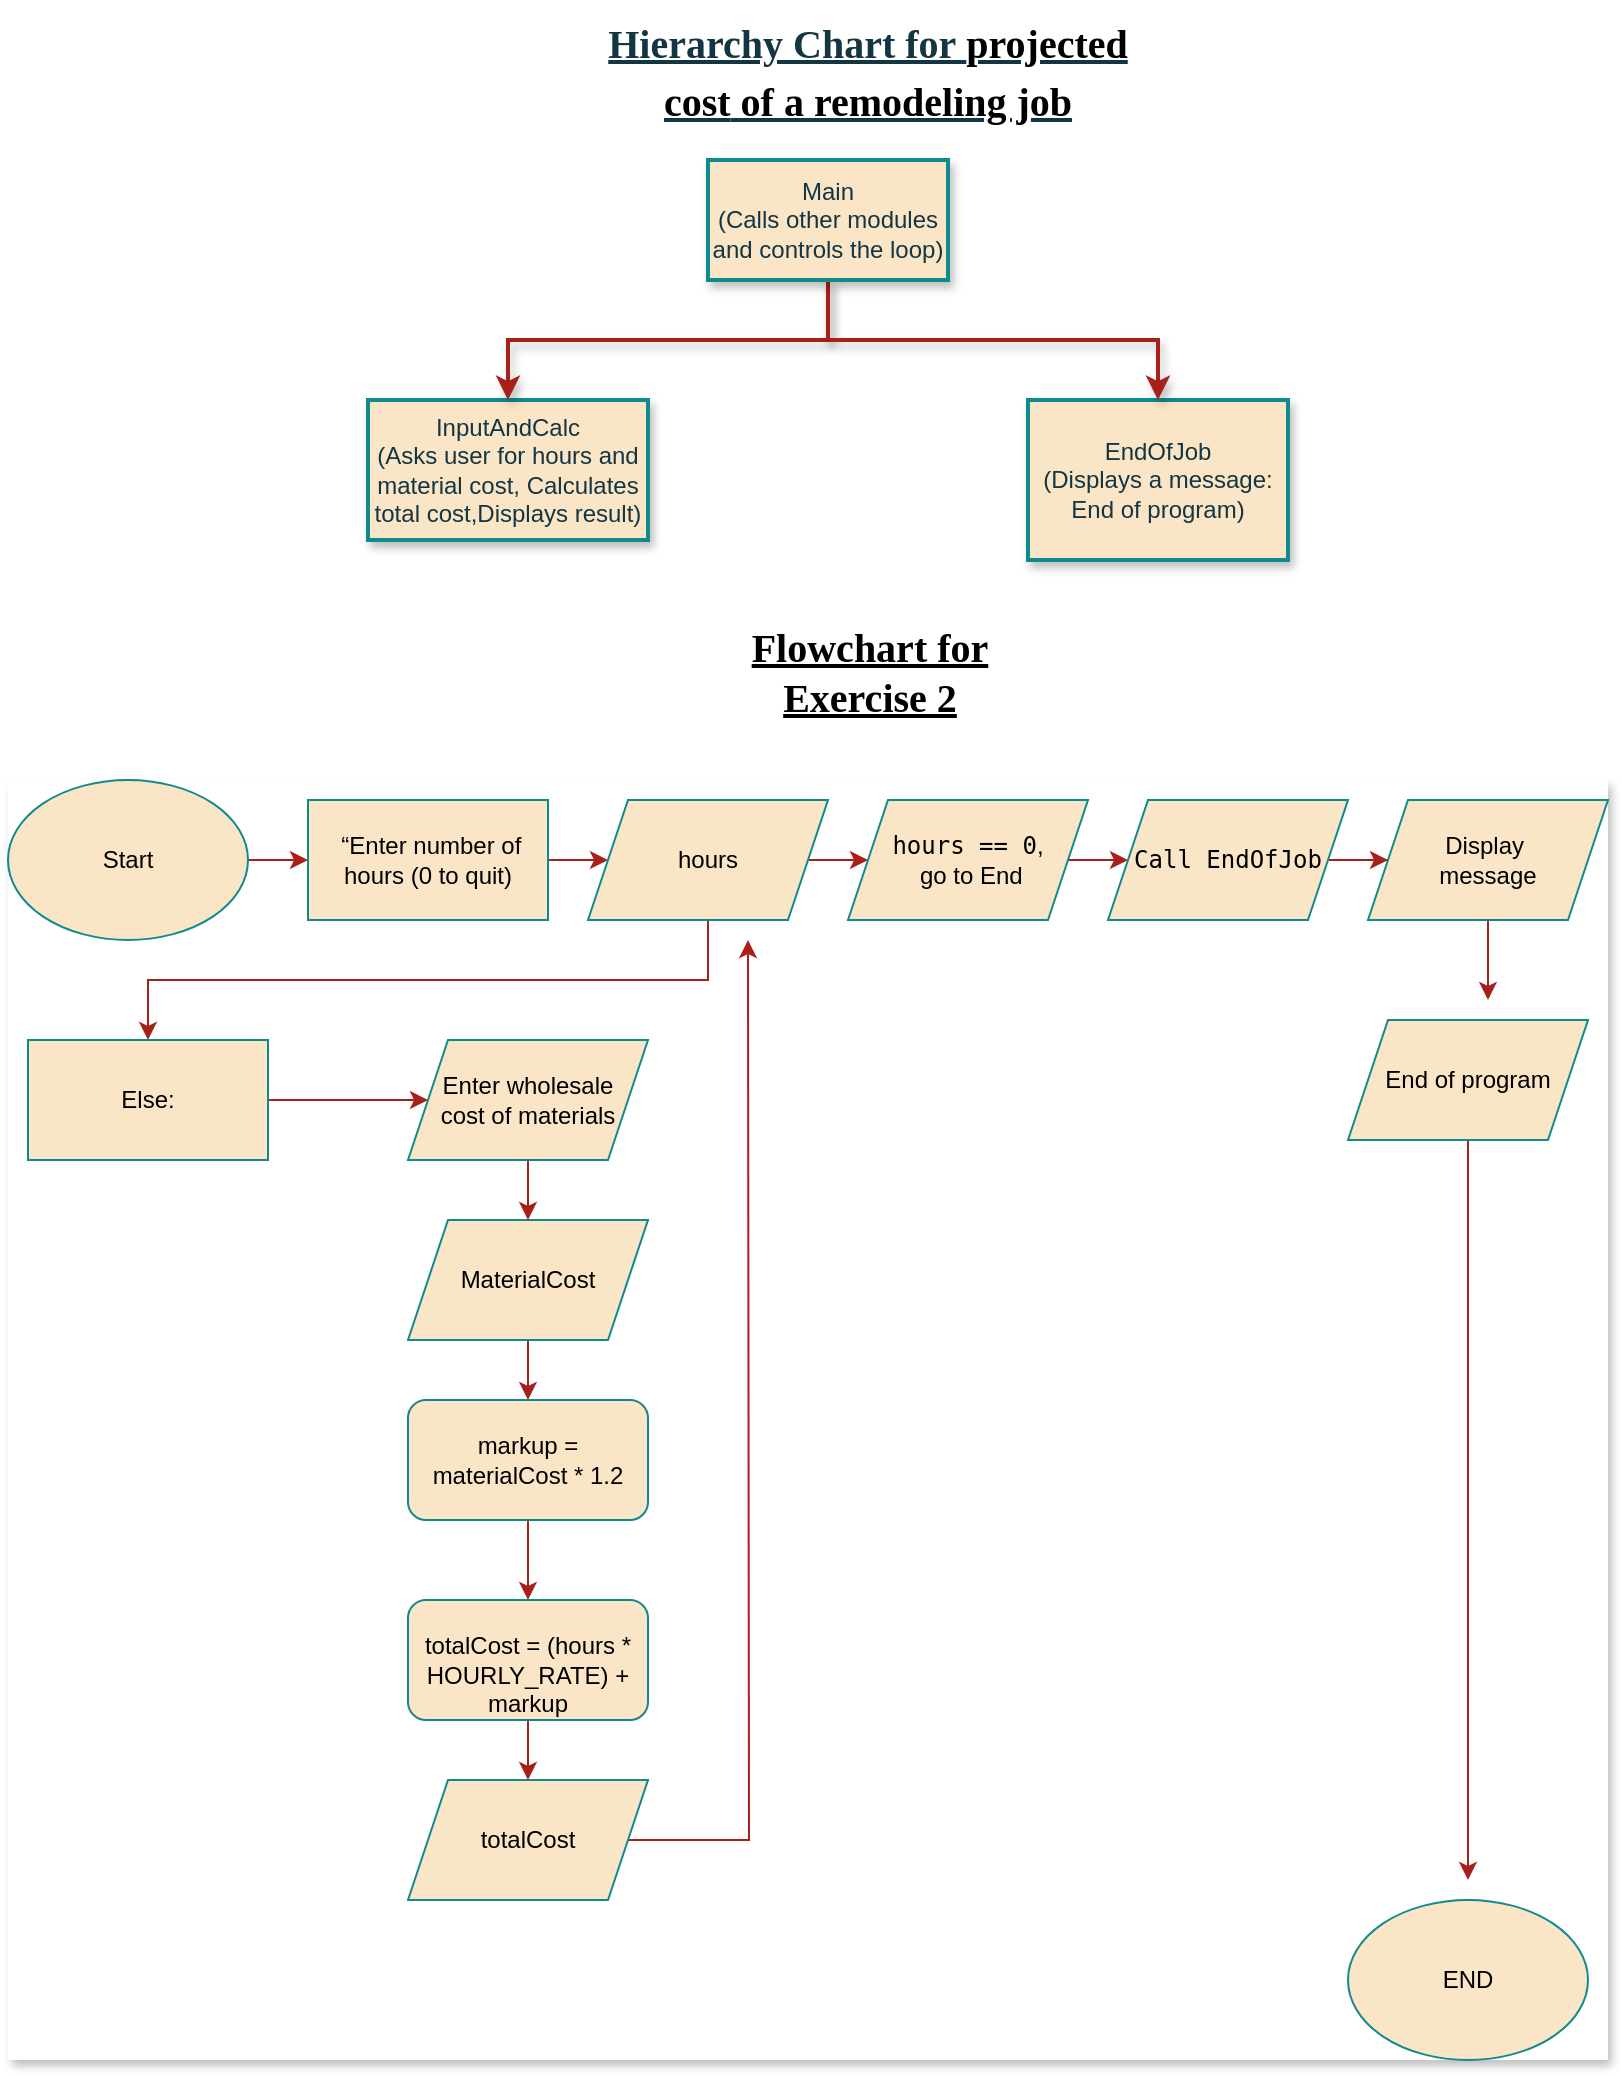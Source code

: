 <mxfile version="27.0.9">
  <diagram name="Page-1" id="I-pt9Av2_aDahlnVpOj2">
    <mxGraphModel dx="1965" dy="1290" grid="1" gridSize="10" guides="1" tooltips="1" connect="1" arrows="1" fold="1" page="1" pageScale="1" pageWidth="850" pageHeight="1100" math="0" shadow="0">
      <root>
        <mxCell id="0" />
        <mxCell id="1" parent="0" />
        <mxCell id="CatL-ISoqCH31tLuqbRx-6" value="&lt;h1 style=&quot;margin-top: 0px;&quot;&gt;&lt;font style=&quot;font-size: 20px;&quot; face=&quot;Times New Roman&quot;&gt;&lt;u&gt;Hierarchy Chart for&amp;nbsp;&lt;strong style=&quot;background-color: transparent; color: light-dark(rgb(0, 0, 0), rgb(255, 255, 255));&quot; data-end=&quot;209&quot; data-start=&quot;191&quot;&gt;projected cost&lt;/strong&gt;&lt;span style=&quot;background-color: transparent; color: light-dark(rgb(0, 0, 0), rgb(255, 255, 255));&quot;&gt; of a remodeling job&lt;/span&gt;&lt;/u&gt;&lt;/font&gt;&lt;/h1&gt;&lt;p&gt;&lt;br&gt;&lt;/p&gt;" style="text;html=1;whiteSpace=wrap;overflow=hidden;rounded=0;align=center;labelBackgroundColor=none;fontColor=#143642;" vertex="1" parent="1">
          <mxGeometry x="310" width="280" height="120" as="geometry" />
        </mxCell>
        <mxCell id="CatL-ISoqCH31tLuqbRx-9" value="Z" style="group;labelBackgroundColor=none;fontColor=#143642;" vertex="1" connectable="0" parent="1">
          <mxGeometry x="200" y="80" width="460" height="200" as="geometry" />
        </mxCell>
        <mxCell id="CatL-ISoqCH31tLuqbRx-1" value="EndOfJob&#xa;(Displays a message: End of program)" style="rounded=0;whiteSpace=wrap;fillColor=#FAE5C7;strokeColor=#0F8B8D;strokeWidth=2;shadow=1;labelBackgroundColor=none;fontColor=#143642;" vertex="1" parent="CatL-ISoqCH31tLuqbRx-9">
          <mxGeometry x="330" y="120" width="130" height="80" as="geometry" />
        </mxCell>
        <mxCell id="CatL-ISoqCH31tLuqbRx-2" value=" InputAndCalc &#xa;(Asks user for hours and material cost, Calculates total cost,Displays result)" style="rounded=0;whiteSpace=wrap;fillColor=#FAE5C7;strokeColor=#0F8B8D;strokeWidth=2;shadow=1;labelBackgroundColor=none;fontColor=#143642;" vertex="1" parent="CatL-ISoqCH31tLuqbRx-9">
          <mxGeometry y="120" width="140" height="70" as="geometry" />
        </mxCell>
        <mxCell id="CatL-ISoqCH31tLuqbRx-4" value="" style="edgeStyle=orthogonalEdgeStyle;rounded=0;orthogonalLoop=1;jettySize=auto;exitX=0.5;exitY=1;exitDx=0;exitDy=0;entryX=0.5;entryY=0;entryDx=0;entryDy=0;strokeColor=#A8201A;strokeWidth=2;shadow=1;labelBackgroundColor=none;fontColor=default;" edge="1" parent="CatL-ISoqCH31tLuqbRx-9" source="CatL-ISoqCH31tLuqbRx-3" target="CatL-ISoqCH31tLuqbRx-2">
          <mxGeometry relative="1" as="geometry" />
        </mxCell>
        <mxCell id="CatL-ISoqCH31tLuqbRx-5" value="" style="edgeStyle=orthogonalEdgeStyle;rounded=0;orthogonalLoop=1;jettySize=auto;exitX=0.5;exitY=1;exitDx=0;exitDy=0;strokeColor=#A8201A;strokeWidth=2;shadow=1;labelBackgroundColor=none;fontColor=default;" edge="1" parent="CatL-ISoqCH31tLuqbRx-9" source="CatL-ISoqCH31tLuqbRx-3" target="CatL-ISoqCH31tLuqbRx-1">
          <mxGeometry relative="1" as="geometry" />
        </mxCell>
        <mxCell id="CatL-ISoqCH31tLuqbRx-3" value="Main&#xa;(Calls other modules and controls the loop)" style="rounded=0;whiteSpace=wrap;fillColor=#FAE5C7;strokeColor=#0F8B8D;strokeWidth=2;shadow=1;labelBackgroundColor=none;fontColor=#143642;" vertex="1" parent="CatL-ISoqCH31tLuqbRx-9">
          <mxGeometry x="170" width="120" height="60" as="geometry" />
        </mxCell>
        <mxCell id="CatL-ISoqCH31tLuqbRx-10" value="&lt;h2 style=&quot;color: rgb(0, 0, 0); text-align: center;&quot;&gt;&lt;font style=&quot;font-size: 20px;&quot; face=&quot;Times New Roman&quot;&gt;&lt;u&gt;Flowchart for Exercise 2&lt;/u&gt;&lt;/font&gt;&lt;/h2&gt;" style="text;html=1;whiteSpace=wrap;overflow=hidden;rounded=0;fontColor=#143642;" vertex="1" parent="1">
          <mxGeometry x="360" y="290" width="180" height="120" as="geometry" />
        </mxCell>
        <mxCell id="CatL-ISoqCH31tLuqbRx-70" value="A" style="group;strokeWidth=2;shadow=1;rounded=0;fontStyle=0;textShadow=1;fillColor=default;fontColor=default;" vertex="1" connectable="0" parent="1">
          <mxGeometry x="20" y="390" width="800" height="640" as="geometry" />
        </mxCell>
        <mxCell id="CatL-ISoqCH31tLuqbRx-66" style="edgeStyle=orthogonalEdgeStyle;rounded=0;orthogonalLoop=1;jettySize=auto;html=1;exitX=1;exitY=0.5;exitDx=0;exitDy=0;entryX=0;entryY=0.5;entryDx=0;entryDy=0;strokeColor=#A8201A;fontColor=default;fillColor=#FAE5C7;fontStyle=0" edge="1" parent="CatL-ISoqCH31tLuqbRx-70" source="CatL-ISoqCH31tLuqbRx-11" target="CatL-ISoqCH31tLuqbRx-14">
          <mxGeometry relative="1" as="geometry" />
        </mxCell>
        <mxCell id="CatL-ISoqCH31tLuqbRx-11" value="Start" style="ellipse;whiteSpace=wrap;html=1;strokeColor=#0F8B8D;fontColor=default;fillColor=#FAE5C7;fontStyle=0" vertex="1" parent="CatL-ISoqCH31tLuqbRx-70">
          <mxGeometry width="120" height="80" as="geometry" />
        </mxCell>
        <mxCell id="CatL-ISoqCH31tLuqbRx-42" style="edgeStyle=orthogonalEdgeStyle;rounded=0;orthogonalLoop=1;jettySize=auto;html=1;exitX=1;exitY=0.5;exitDx=0;exitDy=0;entryX=0;entryY=0.5;entryDx=0;entryDy=0;strokeColor=#A8201A;fontColor=default;fillColor=#FAE5C7;fontStyle=0" edge="1" parent="CatL-ISoqCH31tLuqbRx-70" source="CatL-ISoqCH31tLuqbRx-14" target="CatL-ISoqCH31tLuqbRx-15">
          <mxGeometry relative="1" as="geometry" />
        </mxCell>
        <mxCell id="CatL-ISoqCH31tLuqbRx-14" value="&amp;nbsp;“Enter number of hours (0 to quit)" style="rounded=0;whiteSpace=wrap;html=1;strokeColor=#0F8B8D;fontColor=default;fillColor=#FAE5C7;fontStyle=0" vertex="1" parent="CatL-ISoqCH31tLuqbRx-70">
          <mxGeometry x="150" y="10" width="120" height="60" as="geometry" />
        </mxCell>
        <mxCell id="CatL-ISoqCH31tLuqbRx-48" style="edgeStyle=orthogonalEdgeStyle;rounded=0;orthogonalLoop=1;jettySize=auto;html=1;exitX=0.5;exitY=1;exitDx=0;exitDy=0;entryX=0.5;entryY=0;entryDx=0;entryDy=0;strokeColor=#A8201A;fontColor=default;fillColor=#FAE5C7;fontStyle=0" edge="1" parent="CatL-ISoqCH31tLuqbRx-70" source="CatL-ISoqCH31tLuqbRx-15" target="CatL-ISoqCH31tLuqbRx-16">
          <mxGeometry relative="1" as="geometry" />
        </mxCell>
        <mxCell id="CatL-ISoqCH31tLuqbRx-67" style="edgeStyle=orthogonalEdgeStyle;rounded=0;orthogonalLoop=1;jettySize=auto;html=1;exitX=1;exitY=0.5;exitDx=0;exitDy=0;entryX=0;entryY=0.5;entryDx=0;entryDy=0;strokeColor=#A8201A;fontColor=default;fillColor=#FAE5C7;fontStyle=0" edge="1" parent="CatL-ISoqCH31tLuqbRx-70" source="CatL-ISoqCH31tLuqbRx-15" target="CatL-ISoqCH31tLuqbRx-20">
          <mxGeometry relative="1" as="geometry" />
        </mxCell>
        <mxCell id="CatL-ISoqCH31tLuqbRx-15" value="hours" style="shape=parallelogram;perimeter=parallelogramPerimeter;whiteSpace=wrap;html=1;fixedSize=1;strokeColor=#0F8B8D;fontColor=default;fillColor=#FAE5C7;fontStyle=0" vertex="1" parent="CatL-ISoqCH31tLuqbRx-70">
          <mxGeometry x="290" y="10" width="120" height="60" as="geometry" />
        </mxCell>
        <mxCell id="CatL-ISoqCH31tLuqbRx-49" style="edgeStyle=orthogonalEdgeStyle;rounded=0;orthogonalLoop=1;jettySize=auto;html=1;exitX=1;exitY=0.5;exitDx=0;exitDy=0;entryX=0;entryY=0.5;entryDx=0;entryDy=0;strokeColor=#A8201A;fontColor=default;fillColor=#FAE5C7;fontStyle=0" edge="1" parent="CatL-ISoqCH31tLuqbRx-70" source="CatL-ISoqCH31tLuqbRx-16" target="CatL-ISoqCH31tLuqbRx-21">
          <mxGeometry relative="1" as="geometry" />
        </mxCell>
        <mxCell id="CatL-ISoqCH31tLuqbRx-16" value="Else:" style="rounded=0;whiteSpace=wrap;html=1;strokeColor=#0F8B8D;fontColor=default;fillColor=#FAE5C7;fontStyle=0" vertex="1" parent="CatL-ISoqCH31tLuqbRx-70">
          <mxGeometry x="10" y="130" width="120" height="60" as="geometry" />
        </mxCell>
        <mxCell id="CatL-ISoqCH31tLuqbRx-51" style="edgeStyle=orthogonalEdgeStyle;rounded=0;orthogonalLoop=1;jettySize=auto;html=1;exitX=0.5;exitY=1;exitDx=0;exitDy=0;entryX=0.5;entryY=0;entryDx=0;entryDy=0;strokeColor=#A8201A;fontColor=default;fillColor=#FAE5C7;fontStyle=0" edge="1" parent="CatL-ISoqCH31tLuqbRx-70" source="CatL-ISoqCH31tLuqbRx-19" target="CatL-ISoqCH31tLuqbRx-31">
          <mxGeometry relative="1" as="geometry" />
        </mxCell>
        <mxCell id="CatL-ISoqCH31tLuqbRx-19" value="MaterialCost" style="shape=parallelogram;perimeter=parallelogramPerimeter;whiteSpace=wrap;html=1;fixedSize=1;strokeColor=#0F8B8D;fontColor=default;fillColor=#FAE5C7;fontStyle=0" vertex="1" parent="CatL-ISoqCH31tLuqbRx-70">
          <mxGeometry x="200" y="220" width="120" height="60" as="geometry" />
        </mxCell>
        <mxCell id="CatL-ISoqCH31tLuqbRx-44" style="edgeStyle=orthogonalEdgeStyle;rounded=0;orthogonalLoop=1;jettySize=auto;html=1;exitX=1;exitY=0.5;exitDx=0;exitDy=0;entryX=0;entryY=0.5;entryDx=0;entryDy=0;strokeColor=#A8201A;fontColor=default;fillColor=#FAE5C7;fontStyle=0" edge="1" parent="CatL-ISoqCH31tLuqbRx-70" source="CatL-ISoqCH31tLuqbRx-20" target="CatL-ISoqCH31tLuqbRx-24">
          <mxGeometry relative="1" as="geometry" />
        </mxCell>
        <mxCell id="CatL-ISoqCH31tLuqbRx-20" value="&lt;code data-start=&quot;1506&quot; data-end=&quot;1518&quot;&gt;hours == 0&lt;/code&gt;,&lt;div&gt;&amp;nbsp;go to End&lt;/div&gt;" style="shape=parallelogram;perimeter=parallelogramPerimeter;whiteSpace=wrap;html=1;fixedSize=1;strokeColor=#0F8B8D;fontColor=default;fillColor=#FAE5C7;fontStyle=0" vertex="1" parent="CatL-ISoqCH31tLuqbRx-70">
          <mxGeometry x="420" y="10" width="120" height="60" as="geometry" />
        </mxCell>
        <mxCell id="CatL-ISoqCH31tLuqbRx-50" style="edgeStyle=orthogonalEdgeStyle;rounded=0;orthogonalLoop=1;jettySize=auto;html=1;exitX=0.5;exitY=1;exitDx=0;exitDy=0;entryX=0.5;entryY=0;entryDx=0;entryDy=0;strokeColor=#A8201A;fontColor=default;fillColor=#FAE5C7;fontStyle=0" edge="1" parent="CatL-ISoqCH31tLuqbRx-70" source="CatL-ISoqCH31tLuqbRx-21" target="CatL-ISoqCH31tLuqbRx-19">
          <mxGeometry relative="1" as="geometry" />
        </mxCell>
        <mxCell id="CatL-ISoqCH31tLuqbRx-21" value="Enter wholesale&lt;div&gt;cost of materials&lt;/div&gt;" style="shape=parallelogram;perimeter=parallelogramPerimeter;whiteSpace=wrap;html=1;fixedSize=1;strokeColor=#0F8B8D;fontColor=default;fillColor=#FAE5C7;fontStyle=0" vertex="1" parent="CatL-ISoqCH31tLuqbRx-70">
          <mxGeometry x="200" y="130" width="120" height="60" as="geometry" />
        </mxCell>
        <mxCell id="CatL-ISoqCH31tLuqbRx-45" style="edgeStyle=orthogonalEdgeStyle;rounded=0;orthogonalLoop=1;jettySize=auto;html=1;exitX=1;exitY=0.5;exitDx=0;exitDy=0;strokeColor=#A8201A;fontColor=default;fillColor=#FAE5C7;fontStyle=0" edge="1" parent="CatL-ISoqCH31tLuqbRx-70" source="CatL-ISoqCH31tLuqbRx-24" target="CatL-ISoqCH31tLuqbRx-25">
          <mxGeometry relative="1" as="geometry" />
        </mxCell>
        <mxCell id="CatL-ISoqCH31tLuqbRx-24" value="&lt;span style=&quot;font-family: monospace;&quot;&gt;Call EndOfJob&lt;/span&gt;" style="shape=parallelogram;perimeter=parallelogramPerimeter;whiteSpace=wrap;html=1;fixedSize=1;strokeColor=#0F8B8D;fontColor=default;fillColor=#FAE5C7;fontStyle=0" vertex="1" parent="CatL-ISoqCH31tLuqbRx-70">
          <mxGeometry x="550" y="10" width="120" height="60" as="geometry" />
        </mxCell>
        <mxCell id="CatL-ISoqCH31tLuqbRx-46" style="edgeStyle=orthogonalEdgeStyle;rounded=0;orthogonalLoop=1;jettySize=auto;html=1;exitX=0.5;exitY=1;exitDx=0;exitDy=0;strokeColor=#A8201A;fontColor=default;fillColor=#FAE5C7;fontStyle=0" edge="1" parent="CatL-ISoqCH31tLuqbRx-70" source="CatL-ISoqCH31tLuqbRx-25">
          <mxGeometry relative="1" as="geometry">
            <mxPoint x="740" y="110" as="targetPoint" />
          </mxGeometry>
        </mxCell>
        <mxCell id="CatL-ISoqCH31tLuqbRx-25" value="Display&amp;nbsp;&lt;div&gt;message&lt;/div&gt;" style="shape=parallelogram;perimeter=parallelogramPerimeter;whiteSpace=wrap;html=1;fixedSize=1;strokeColor=#0F8B8D;fontColor=default;fillColor=#FAE5C7;fontStyle=0" vertex="1" parent="CatL-ISoqCH31tLuqbRx-70">
          <mxGeometry x="680" y="10" width="120" height="60" as="geometry" />
        </mxCell>
        <mxCell id="CatL-ISoqCH31tLuqbRx-27" value="END" style="ellipse;whiteSpace=wrap;html=1;strokeColor=#0F8B8D;fontColor=default;fillColor=#FAE5C7;fontStyle=0" vertex="1" parent="CatL-ISoqCH31tLuqbRx-70">
          <mxGeometry x="670" y="560" width="120" height="80" as="geometry" />
        </mxCell>
        <mxCell id="CatL-ISoqCH31tLuqbRx-60" style="edgeStyle=orthogonalEdgeStyle;rounded=0;orthogonalLoop=1;jettySize=auto;html=1;exitX=0.5;exitY=1;exitDx=0;exitDy=0;entryX=0.5;entryY=0;entryDx=0;entryDy=0;strokeColor=#A8201A;fontColor=default;fillColor=#FAE5C7;fontStyle=0" edge="1" parent="CatL-ISoqCH31tLuqbRx-70" source="CatL-ISoqCH31tLuqbRx-30" target="CatL-ISoqCH31tLuqbRx-32">
          <mxGeometry relative="1" as="geometry" />
        </mxCell>
        <mxCell id="CatL-ISoqCH31tLuqbRx-30" value="&lt;br&gt;&lt;br&gt;&lt;div&gt;totalCost = (hours * HOURLY_RATE) + markup&lt;br&gt;&lt;br&gt;&lt;/div&gt;" style="rounded=1;whiteSpace=wrap;html=1;strokeColor=#0F8B8D;fontColor=default;fillColor=#FAE5C7;fontStyle=0" vertex="1" parent="CatL-ISoqCH31tLuqbRx-70">
          <mxGeometry x="200" y="410" width="120" height="60" as="geometry" />
        </mxCell>
        <mxCell id="CatL-ISoqCH31tLuqbRx-52" style="edgeStyle=orthogonalEdgeStyle;rounded=0;orthogonalLoop=1;jettySize=auto;html=1;exitX=0.5;exitY=1;exitDx=0;exitDy=0;entryX=0.5;entryY=0;entryDx=0;entryDy=0;strokeColor=#A8201A;fontColor=default;fillColor=#FAE5C7;fontStyle=0" edge="1" parent="CatL-ISoqCH31tLuqbRx-70" source="CatL-ISoqCH31tLuqbRx-31" target="CatL-ISoqCH31tLuqbRx-30">
          <mxGeometry relative="1" as="geometry" />
        </mxCell>
        <mxCell id="CatL-ISoqCH31tLuqbRx-31" value="markup = materialCost * 1.2" style="rounded=1;whiteSpace=wrap;html=1;strokeColor=#0F8B8D;fontColor=default;fillColor=#FAE5C7;fontStyle=0" vertex="1" parent="CatL-ISoqCH31tLuqbRx-70">
          <mxGeometry x="200" y="310" width="120" height="60" as="geometry" />
        </mxCell>
        <mxCell id="CatL-ISoqCH31tLuqbRx-62" style="edgeStyle=orthogonalEdgeStyle;rounded=0;orthogonalLoop=1;jettySize=auto;html=1;exitX=1;exitY=0.5;exitDx=0;exitDy=0;strokeColor=#A8201A;fontColor=default;fillColor=#FAE5C7;fontStyle=0" edge="1" parent="CatL-ISoqCH31tLuqbRx-70" source="CatL-ISoqCH31tLuqbRx-32">
          <mxGeometry relative="1" as="geometry">
            <mxPoint x="370" y="80" as="targetPoint" />
          </mxGeometry>
        </mxCell>
        <mxCell id="CatL-ISoqCH31tLuqbRx-32" value="totalCost" style="shape=parallelogram;perimeter=parallelogramPerimeter;whiteSpace=wrap;html=1;fixedSize=1;strokeColor=#0F8B8D;fontColor=default;fillColor=#FAE5C7;fontStyle=0" vertex="1" parent="CatL-ISoqCH31tLuqbRx-70">
          <mxGeometry x="200" y="500" width="120" height="60" as="geometry" />
        </mxCell>
        <mxCell id="CatL-ISoqCH31tLuqbRx-47" style="edgeStyle=orthogonalEdgeStyle;rounded=0;orthogonalLoop=1;jettySize=auto;html=1;exitX=0.5;exitY=1;exitDx=0;exitDy=0;strokeColor=#A8201A;fontColor=default;fillColor=#FAE5C7;fontStyle=0" edge="1" parent="CatL-ISoqCH31tLuqbRx-70" source="CatL-ISoqCH31tLuqbRx-33">
          <mxGeometry relative="1" as="geometry">
            <mxPoint x="730" y="550" as="targetPoint" />
          </mxGeometry>
        </mxCell>
        <mxCell id="CatL-ISoqCH31tLuqbRx-33" value="End of program" style="shape=parallelogram;perimeter=parallelogramPerimeter;whiteSpace=wrap;html=1;fixedSize=1;strokeColor=#0F8B8D;fontColor=default;fillColor=#FAE5C7;fontStyle=0" vertex="1" parent="CatL-ISoqCH31tLuqbRx-70">
          <mxGeometry x="670" y="120" width="120" height="60" as="geometry" />
        </mxCell>
        <mxCell id="CatL-ISoqCH31tLuqbRx-35" style="edgeStyle=orthogonalEdgeStyle;rounded=0;orthogonalLoop=1;jettySize=auto;html=1;exitX=0.5;exitY=1;exitDx=0;exitDy=0;strokeColor=#A8201A;fontColor=default;fillColor=#FAE5C7;fontStyle=0" edge="1" parent="CatL-ISoqCH31tLuqbRx-70" source="CatL-ISoqCH31tLuqbRx-30" target="CatL-ISoqCH31tLuqbRx-30">
          <mxGeometry relative="1" as="geometry" />
        </mxCell>
      </root>
    </mxGraphModel>
  </diagram>
</mxfile>
